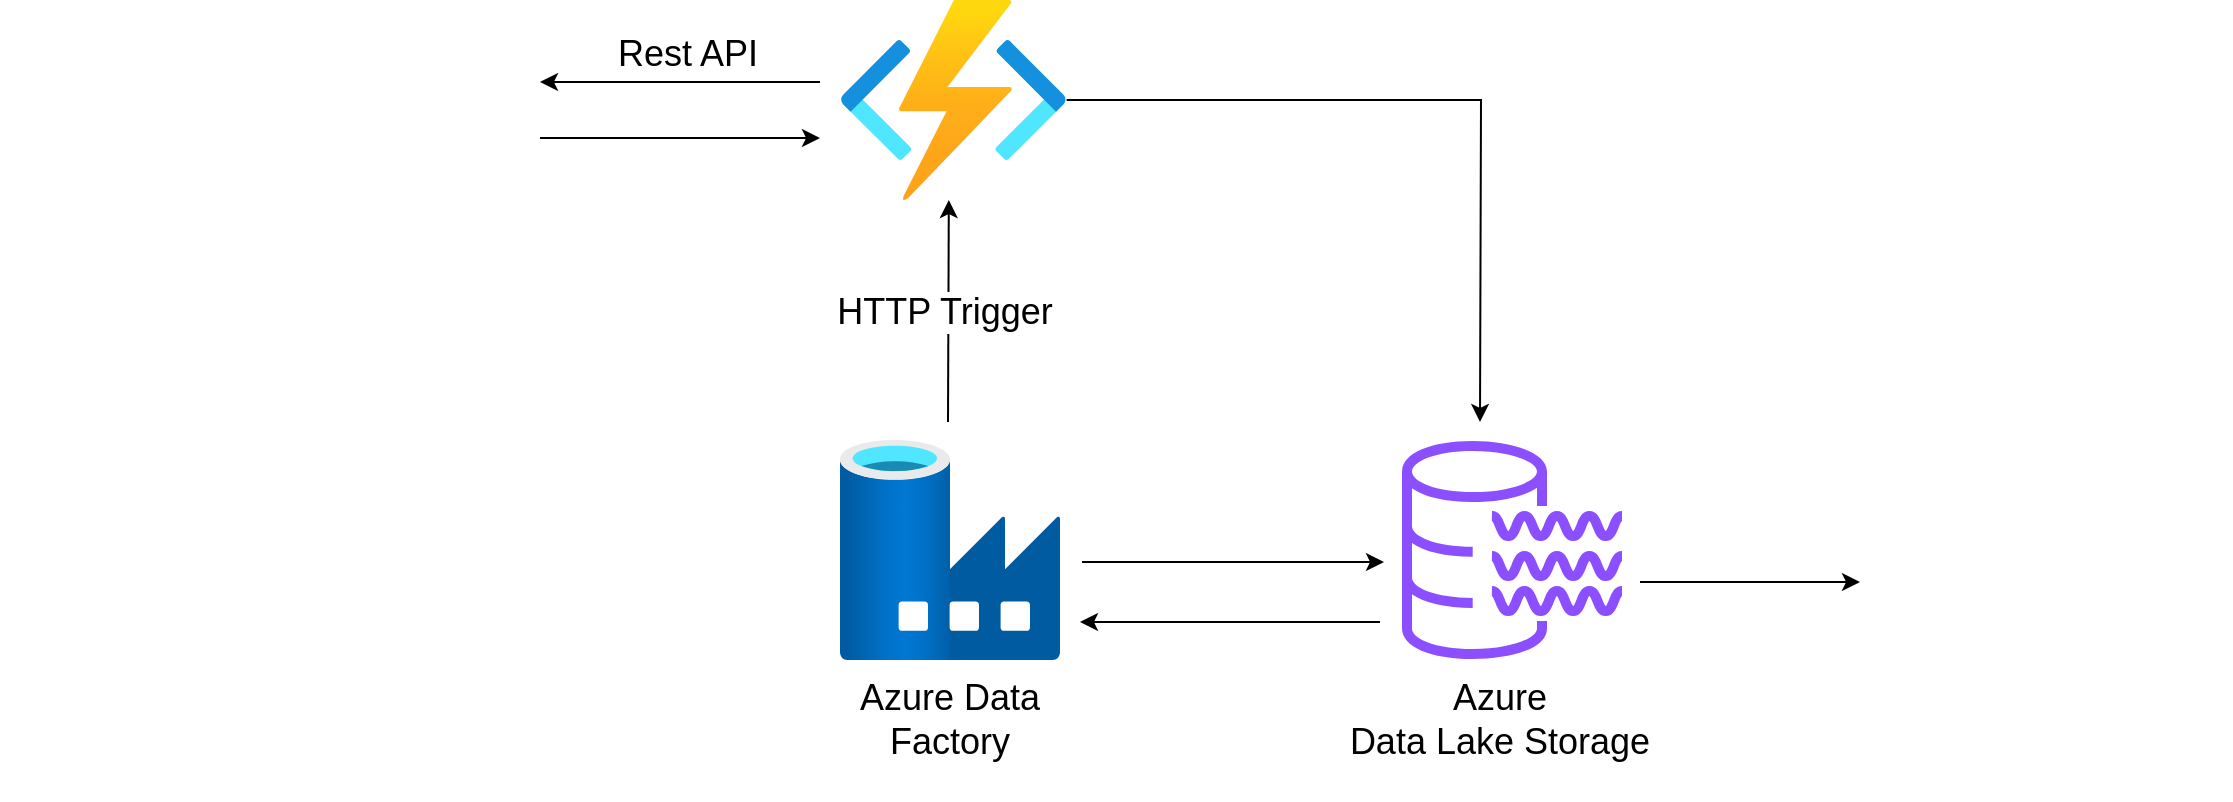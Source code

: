 <mxfile version="22.0.4" type="github">
  <diagram name="Page-1" id="Th5j2coUXf_mGjpxdkZD">
    <mxGraphModel dx="2022" dy="629" grid="1" gridSize="10" guides="1" tooltips="1" connect="1" arrows="1" fold="1" page="1" pageScale="1" pageWidth="850" pageHeight="1100" math="0" shadow="0">
      <root>
        <mxCell id="0" />
        <mxCell id="1" parent="0" />
        <mxCell id="KzvIIdr8q4Pm2w3YZNNm-16" style="edgeStyle=orthogonalEdgeStyle;rounded=0;orthogonalLoop=1;jettySize=auto;html=1;" edge="1" parent="1">
          <mxGeometry relative="1" as="geometry">
            <mxPoint x="361" y="340" as="sourcePoint" />
            <mxPoint x="512" y="340" as="targetPoint" />
          </mxGeometry>
        </mxCell>
        <mxCell id="KzvIIdr8q4Pm2w3YZNNm-1" value="" style="image;aspect=fixed;html=1;points=[];align=center;fontSize=12;image=img/lib/azure2/databases/Data_Factory.svg;" vertex="1" parent="1">
          <mxGeometry x="240" y="279" width="110" height="110" as="geometry" />
        </mxCell>
        <mxCell id="KzvIIdr8q4Pm2w3YZNNm-2" value="&lt;font style=&quot;font-size: 18px;&quot;&gt;Azure Data Factory&lt;/font&gt;" style="text;html=1;strokeColor=none;fillColor=none;align=center;verticalAlign=middle;whiteSpace=wrap;rounded=0;" vertex="1" parent="1">
          <mxGeometry x="240" y="399" width="110" height="40" as="geometry" />
        </mxCell>
        <mxCell id="KzvIIdr8q4Pm2w3YZNNm-15" style="edgeStyle=orthogonalEdgeStyle;rounded=0;orthogonalLoop=1;jettySize=auto;html=1;" edge="1" parent="1" source="KzvIIdr8q4Pm2w3YZNNm-3">
          <mxGeometry relative="1" as="geometry">
            <mxPoint x="560" y="270" as="targetPoint" />
          </mxGeometry>
        </mxCell>
        <mxCell id="KzvIIdr8q4Pm2w3YZNNm-3" value="" style="image;aspect=fixed;html=1;points=[];align=center;fontSize=12;image=img/lib/azure2/iot/Function_Apps.svg;" vertex="1" parent="1">
          <mxGeometry x="240" y="59" width="113.33" height="100" as="geometry" />
        </mxCell>
        <mxCell id="KzvIIdr8q4Pm2w3YZNNm-4" value="" style="shape=image;verticalLabelPosition=bottom;labelBackgroundColor=default;verticalAlign=top;aspect=fixed;imageAspect=0;image=https://alternative.me/media/256/surveycto-icon-n2vogk278ug0z82w-c.png;clipPath=inset(33.59% 0% 33.98% 0%);" vertex="1" parent="1">
          <mxGeometry x="-180" y="76" width="256" height="83" as="geometry" />
        </mxCell>
        <mxCell id="KzvIIdr8q4Pm2w3YZNNm-8" value="" style="endArrow=classic;html=1;rounded=0;" edge="1" parent="1">
          <mxGeometry width="50" height="50" relative="1" as="geometry">
            <mxPoint x="90" y="128" as="sourcePoint" />
            <mxPoint x="230" y="128" as="targetPoint" />
          </mxGeometry>
        </mxCell>
        <mxCell id="KzvIIdr8q4Pm2w3YZNNm-9" value="" style="endArrow=classic;html=1;rounded=0;" edge="1" parent="1">
          <mxGeometry width="50" height="50" relative="1" as="geometry">
            <mxPoint x="230" y="100" as="sourcePoint" />
            <mxPoint x="90" y="100" as="targetPoint" />
          </mxGeometry>
        </mxCell>
        <mxCell id="KzvIIdr8q4Pm2w3YZNNm-10" value="" style="endArrow=classic;html=1;rounded=0;" edge="1" parent="1">
          <mxGeometry width="50" height="50" relative="1" as="geometry">
            <mxPoint x="294" y="270" as="sourcePoint" />
            <mxPoint x="294.41" y="159" as="targetPoint" />
          </mxGeometry>
        </mxCell>
        <mxCell id="KzvIIdr8q4Pm2w3YZNNm-11" value="&lt;font style=&quot;font-size: 18px;&quot;&gt;HTTP Trigger&lt;/font&gt;" style="edgeLabel;html=1;align=center;verticalAlign=middle;resizable=0;points=[];" vertex="1" connectable="0" parent="KzvIIdr8q4Pm2w3YZNNm-10">
          <mxGeometry x="-0.005" y="2" relative="1" as="geometry">
            <mxPoint as="offset" />
          </mxGeometry>
        </mxCell>
        <mxCell id="KzvIIdr8q4Pm2w3YZNNm-12" value="&lt;font style=&quot;font-size: 18px;&quot;&gt;Rest API&lt;/font&gt;" style="text;html=1;strokeColor=none;fillColor=none;align=center;verticalAlign=middle;whiteSpace=wrap;rounded=0;" vertex="1" parent="1">
          <mxGeometry x="109" y="66" width="110" height="40" as="geometry" />
        </mxCell>
        <mxCell id="KzvIIdr8q4Pm2w3YZNNm-17" style="edgeStyle=orthogonalEdgeStyle;rounded=0;orthogonalLoop=1;jettySize=auto;html=1;" edge="1" parent="1">
          <mxGeometry relative="1" as="geometry">
            <mxPoint x="510" y="370" as="sourcePoint" />
            <mxPoint x="360" y="370" as="targetPoint" />
          </mxGeometry>
        </mxCell>
        <mxCell id="KzvIIdr8q4Pm2w3YZNNm-13" value="" style="sketch=0;outlineConnect=0;fontColor=#232F3E;gradientColor=none;fillColor=#8C4FFF;strokeColor=none;dashed=0;verticalLabelPosition=bottom;verticalAlign=top;align=center;html=1;fontSize=12;fontStyle=0;aspect=fixed;pointerEvents=1;shape=mxgraph.aws4.data_lake_resource_icon;" vertex="1" parent="1">
          <mxGeometry x="521" y="279" width="110" height="110" as="geometry" />
        </mxCell>
        <mxCell id="KzvIIdr8q4Pm2w3YZNNm-14" value="&lt;font style=&quot;font-size: 18px;&quot;&gt;Azure &lt;br&gt;Data Lake Storage&lt;/font&gt;" style="text;html=1;strokeColor=none;fillColor=none;align=center;verticalAlign=middle;whiteSpace=wrap;rounded=0;" vertex="1" parent="1">
          <mxGeometry x="490" y="399" width="160" height="40" as="geometry" />
        </mxCell>
        <mxCell id="KzvIIdr8q4Pm2w3YZNNm-18" value="" style="shape=image;verticalLabelPosition=bottom;labelBackgroundColor=default;verticalAlign=top;aspect=fixed;imageAspect=0;image=https://www.spins.com/wp-content/uploads/2020/05/Artboard-Copy.png;" vertex="1" parent="1">
          <mxGeometry x="700" y="279" width="235.04" height="180" as="geometry" />
        </mxCell>
        <mxCell id="KzvIIdr8q4Pm2w3YZNNm-19" style="edgeStyle=orthogonalEdgeStyle;rounded=0;orthogonalLoop=1;jettySize=auto;html=1;" edge="1" parent="1">
          <mxGeometry relative="1" as="geometry">
            <mxPoint x="640" y="350" as="sourcePoint" />
            <mxPoint x="750" y="350" as="targetPoint" />
          </mxGeometry>
        </mxCell>
      </root>
    </mxGraphModel>
  </diagram>
</mxfile>
